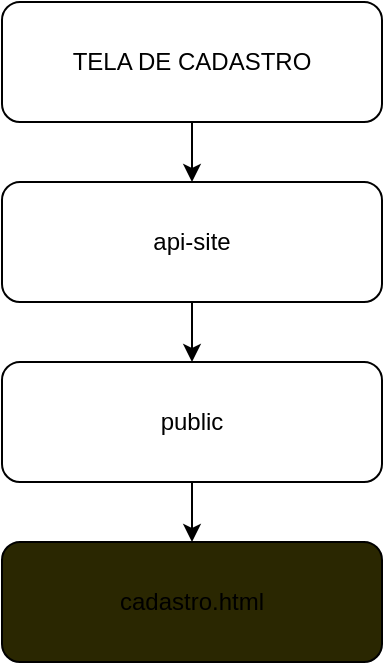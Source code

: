 <mxfile>
    <diagram id="wBJEKG-DHbY1nKUztOIu" name="Page-1">
        <mxGraphModel dx="718" dy="431" grid="1" gridSize="10" guides="1" tooltips="1" connect="1" arrows="1" fold="1" page="1" pageScale="1" pageWidth="850" pageHeight="1100" math="0" shadow="0">
            <root>
                <mxCell id="0"/>
                <mxCell id="1" parent="0"/>
                <mxCell id="7" style="edgeStyle=orthogonalEdgeStyle;rounded=0;orthogonalLoop=1;jettySize=auto;html=1;" parent="1" source="2" target="4" edge="1">
                    <mxGeometry relative="1" as="geometry"/>
                </mxCell>
                <mxCell id="2" value="TELA DE CADASTRO" style="rounded=1;whiteSpace=wrap;html=1;" parent="1" vertex="1">
                    <mxGeometry x="40" y="40" width="190" height="60" as="geometry"/>
                </mxCell>
                <mxCell id="6" style="edgeStyle=orthogonalEdgeStyle;rounded=0;orthogonalLoop=1;jettySize=auto;html=1;" parent="1" source="4" target="5" edge="1">
                    <mxGeometry relative="1" as="geometry"/>
                </mxCell>
                <mxCell id="4" value="api-site" style="rounded=1;whiteSpace=wrap;html=1;" parent="1" vertex="1">
                    <mxGeometry x="40" y="130" width="190" height="60" as="geometry"/>
                </mxCell>
                <mxCell id="9" style="edgeStyle=orthogonalEdgeStyle;rounded=0;orthogonalLoop=1;jettySize=auto;html=1;" parent="1" source="5" target="8" edge="1">
                    <mxGeometry relative="1" as="geometry"/>
                </mxCell>
                <mxCell id="5" value="public" style="rounded=1;whiteSpace=wrap;html=1;" parent="1" vertex="1">
                    <mxGeometry x="40" y="220" width="190" height="60" as="geometry"/>
                </mxCell>
                <mxCell id="8" value="cadastro.html" style="rounded=1;whiteSpace=wrap;html=1;fillColor=#2A2701;" parent="1" vertex="1">
                    <mxGeometry x="40" y="310" width="190" height="60" as="geometry"/>
                </mxCell>
            </root>
        </mxGraphModel>
    </diagram>
</mxfile>